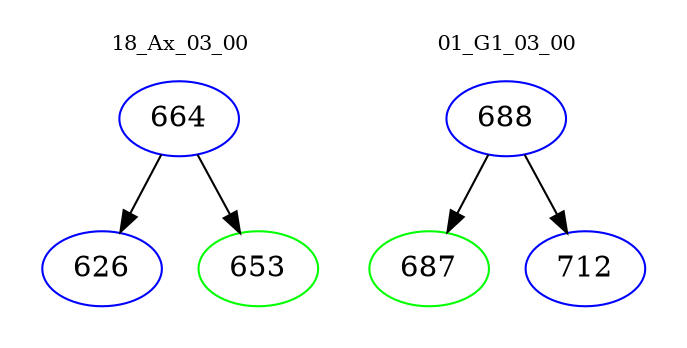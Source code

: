 digraph{
subgraph cluster_0 {
color = white
label = "18_Ax_03_00";
fontsize=10;
T0_664 [label="664", color="blue"]
T0_664 -> T0_626 [color="black"]
T0_626 [label="626", color="blue"]
T0_664 -> T0_653 [color="black"]
T0_653 [label="653", color="green"]
}
subgraph cluster_1 {
color = white
label = "01_G1_03_00";
fontsize=10;
T1_688 [label="688", color="blue"]
T1_688 -> T1_687 [color="black"]
T1_687 [label="687", color="green"]
T1_688 -> T1_712 [color="black"]
T1_712 [label="712", color="blue"]
}
}
